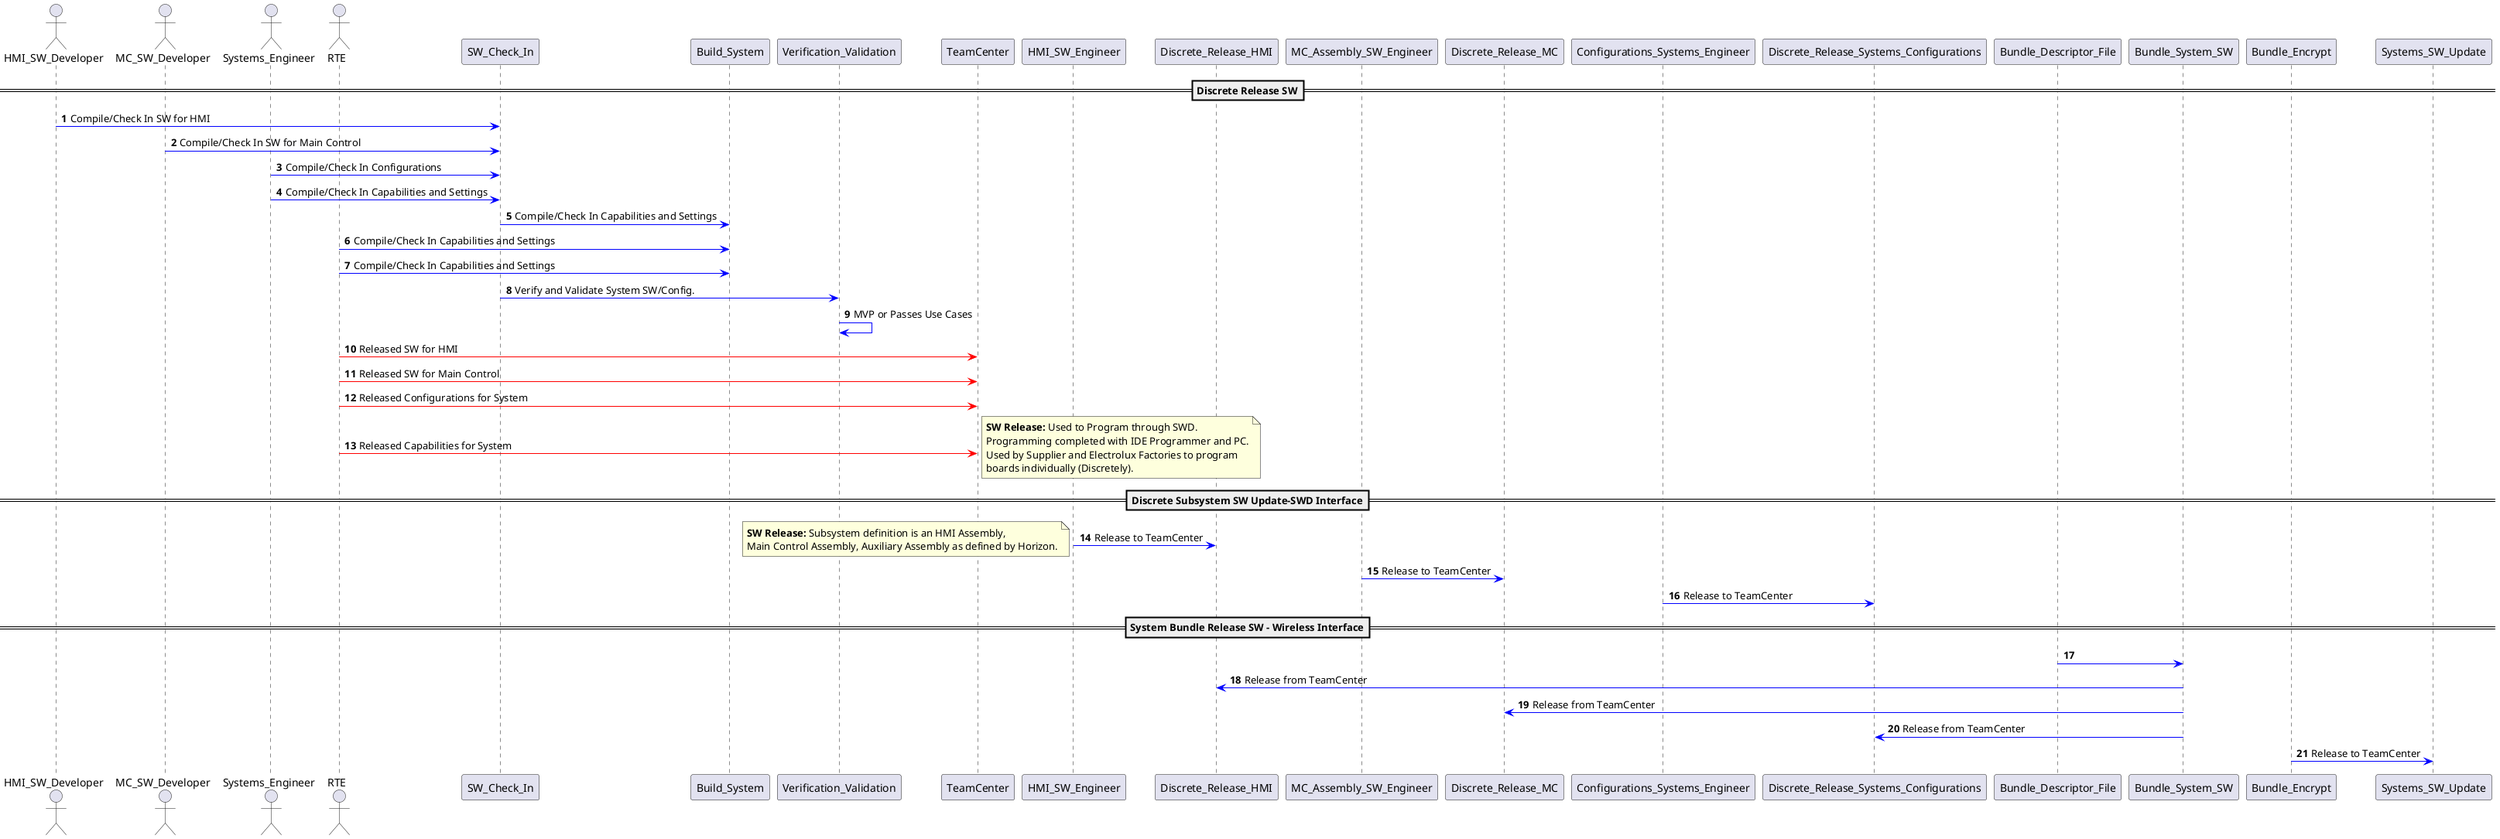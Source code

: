 @startuml programming


    autonumber
    actor HMI_SW_Developer
    actor MC_SW_Developer
    actor Systems_Engineer
    actor RTE

    ==Discrete Release SW==

    HMI_SW_Developer -[#blue]>  SW_Check_In: Compile/Check In SW for HMI
    MC_SW_Developer -[#blue]>  SW_Check_In: Compile/Check In SW for Main Control
    Systems_Engineer -[#blue]>  SW_Check_In: Compile/Check In Configurations
    Systems_Engineer -[#blue]>  SW_Check_In: Compile/Check In Capabilities and Settings
    SW_Check_In -[#blue]>  Build_System: Compile/Check In Capabilities and Settings
    RTE -[#blue]> Build_System : Compile/Check In Capabilities and Settings
    RTE -[#blue]> Build_System : Compile/Check In Capabilities and Settings
    SW_Check_In -[#blue]>  Verification_Validation: Verify and Validate System SW/Config.
    Verification_Validation -[#blue]>  Verification_Validation: MVP or Passes Use Cases

    RTE -[#red]>  TeamCenter: Released SW for HMI
    RTE -[#red]>  TeamCenter: Released SW for Main Control
    RTE -[#red]>  TeamCenter: Released Configurations for System
    RTE -[#red]>  TeamCenter: Released Capabilities for System
    note right
    **SW Release:** Used to Program through SWD.
    Programming completed with IDE Programmer and PC.
    Used by Supplier and Electrolux Factories to program 
    boards individually (Discretely).
    end note

    ==Discrete Subsystem SW Update-SWD Interface==
    HMI_SW_Engineer -[#blue]>  Discrete_Release_HMI: Release to TeamCenter
    note left
    **SW Release:** Subsystem definition is an HMI Assembly,
    Main Control Assembly, Auxiliary Assembly as defined by Horizon.
    end note
    MC_Assembly_SW_Engineer -[#blue]>  Discrete_Release_MC: Release to TeamCenter
    Configurations_Systems_Engineer-[#blue]>  Discrete_Release_Systems_Configurations: Release to TeamCenter

    ==System Bundle Release SW - Wireless Interface==
    Bundle_Descriptor_File -[#blue]> Bundle_System_SW
    Bundle_System_SW -[#blue]>  Discrete_Release_HMI: Release from TeamCenter
    Bundle_System_SW -[#blue]>  Discrete_Release_MC: Release from TeamCenter
    Bundle_System_SW -[#blue]>  Discrete_Release_Systems_Configurations: Release from TeamCenter
    Bundle_Encrypt -[#blue]>  Systems_SW_Update: Release to TeamCenter
@enduml